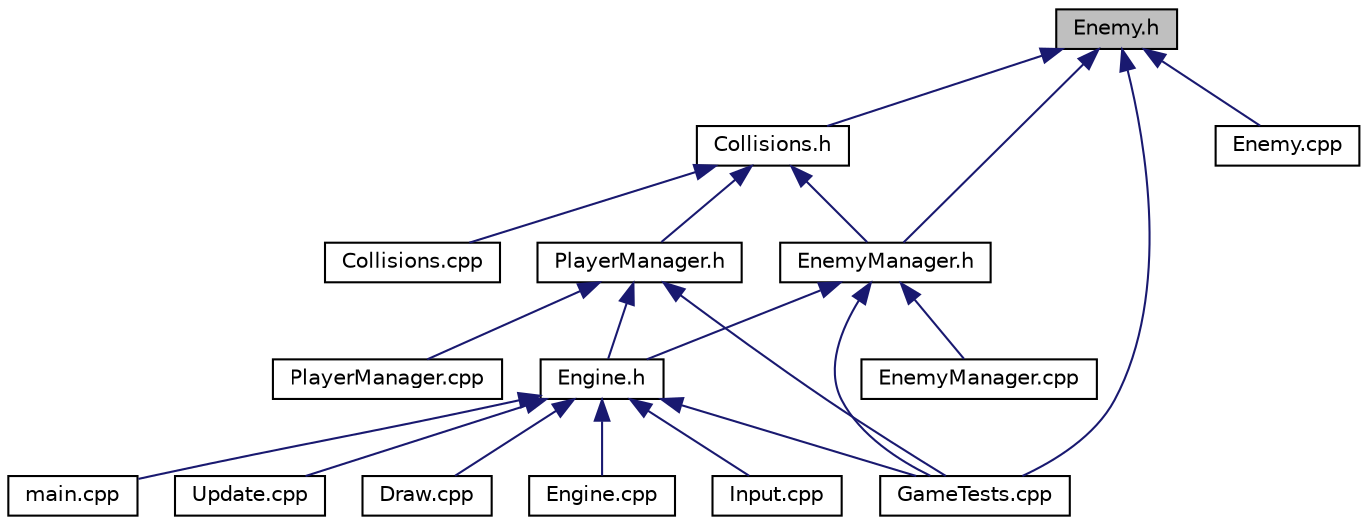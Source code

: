 digraph "Enemy.h"
{
  edge [fontname="Helvetica",fontsize="10",labelfontname="Helvetica",labelfontsize="10"];
  node [fontname="Helvetica",fontsize="10",shape=record];
  Node11 [label="Enemy.h",height=0.2,width=0.4,color="black", fillcolor="grey75", style="filled", fontcolor="black"];
  Node11 -> Node12 [dir="back",color="midnightblue",fontsize="10",style="solid",fontname="Helvetica"];
  Node12 [label="Collisions.h",height=0.2,width=0.4,color="black", fillcolor="white", style="filled",URL="$_collisions_8h.html",tooltip="A class to evaluate the needed collisions. Currently they are enemy bullets to player, player bullets to enemy, enemy position to player. "];
  Node12 -> Node13 [dir="back",color="midnightblue",fontsize="10",style="solid",fontname="Helvetica"];
  Node13 [label="Collisions.cpp",height=0.2,width=0.4,color="black", fillcolor="white", style="filled",URL="$_collisions_8cpp.html"];
  Node12 -> Node14 [dir="back",color="midnightblue",fontsize="10",style="solid",fontname="Helvetica"];
  Node14 [label="PlayerManager.h",height=0.2,width=0.4,color="black", fillcolor="white", style="filled",URL="$_player_manager_8h.html",tooltip="The playermanager will maintain all updates and events to the player, such as player input..."];
  Node14 -> Node15 [dir="back",color="midnightblue",fontsize="10",style="solid",fontname="Helvetica"];
  Node15 [label="Engine.h",height=0.2,width=0.4,color="black", fillcolor="white", style="filled",URL="$_engine_8h.html",tooltip="The engine is an instance of the game itself. The engine is the interface to the player, with the play window and player input. "];
  Node15 -> Node16 [dir="back",color="midnightblue",fontsize="10",style="solid",fontname="Helvetica"];
  Node16 [label="Draw.cpp",height=0.2,width=0.4,color="black", fillcolor="white", style="filled",URL="$_draw_8cpp.html"];
  Node15 -> Node17 [dir="back",color="midnightblue",fontsize="10",style="solid",fontname="Helvetica"];
  Node17 [label="Engine.cpp",height=0.2,width=0.4,color="black", fillcolor="white", style="filled",URL="$_engine_8cpp.html"];
  Node15 -> Node18 [dir="back",color="midnightblue",fontsize="10",style="solid",fontname="Helvetica"];
  Node18 [label="GameTests.cpp",height=0.2,width=0.4,color="black", fillcolor="white", style="filled",URL="$_game_tests_8cpp.html"];
  Node15 -> Node19 [dir="back",color="midnightblue",fontsize="10",style="solid",fontname="Helvetica"];
  Node19 [label="Input.cpp",height=0.2,width=0.4,color="black", fillcolor="white", style="filled",URL="$_input_8cpp.html"];
  Node15 -> Node20 [dir="back",color="midnightblue",fontsize="10",style="solid",fontname="Helvetica"];
  Node20 [label="main.cpp",height=0.2,width=0.4,color="black", fillcolor="white", style="filled",URL="$main_8cpp.html"];
  Node15 -> Node21 [dir="back",color="midnightblue",fontsize="10",style="solid",fontname="Helvetica"];
  Node21 [label="Update.cpp",height=0.2,width=0.4,color="black", fillcolor="white", style="filled",URL="$_update_8cpp.html"];
  Node14 -> Node18 [dir="back",color="midnightblue",fontsize="10",style="solid",fontname="Helvetica"];
  Node14 -> Node22 [dir="back",color="midnightblue",fontsize="10",style="solid",fontname="Helvetica"];
  Node22 [label="PlayerManager.cpp",height=0.2,width=0.4,color="black", fillcolor="white", style="filled",URL="$_player_manager_8cpp.html"];
  Node12 -> Node23 [dir="back",color="midnightblue",fontsize="10",style="solid",fontname="Helvetica"];
  Node23 [label="EnemyManager.h",height=0.2,width=0.4,color="black", fillcolor="white", style="filled",URL="$_enemy_manager_8h.html",tooltip="Manager class for an enemy. This class will maintain the amount of enemies in the game..."];
  Node23 -> Node15 [dir="back",color="midnightblue",fontsize="10",style="solid",fontname="Helvetica"];
  Node23 -> Node24 [dir="back",color="midnightblue",fontsize="10",style="solid",fontname="Helvetica"];
  Node24 [label="EnemyManager.cpp",height=0.2,width=0.4,color="black", fillcolor="white", style="filled",URL="$_enemy_manager_8cpp.html"];
  Node23 -> Node18 [dir="back",color="midnightblue",fontsize="10",style="solid",fontname="Helvetica"];
  Node11 -> Node23 [dir="back",color="midnightblue",fontsize="10",style="solid",fontname="Helvetica"];
  Node11 -> Node25 [dir="back",color="midnightblue",fontsize="10",style="solid",fontname="Helvetica"];
  Node25 [label="Enemy.cpp",height=0.2,width=0.4,color="black", fillcolor="white", style="filled",URL="$_enemy_8cpp.html"];
  Node11 -> Node18 [dir="back",color="midnightblue",fontsize="10",style="solid",fontname="Helvetica"];
}
